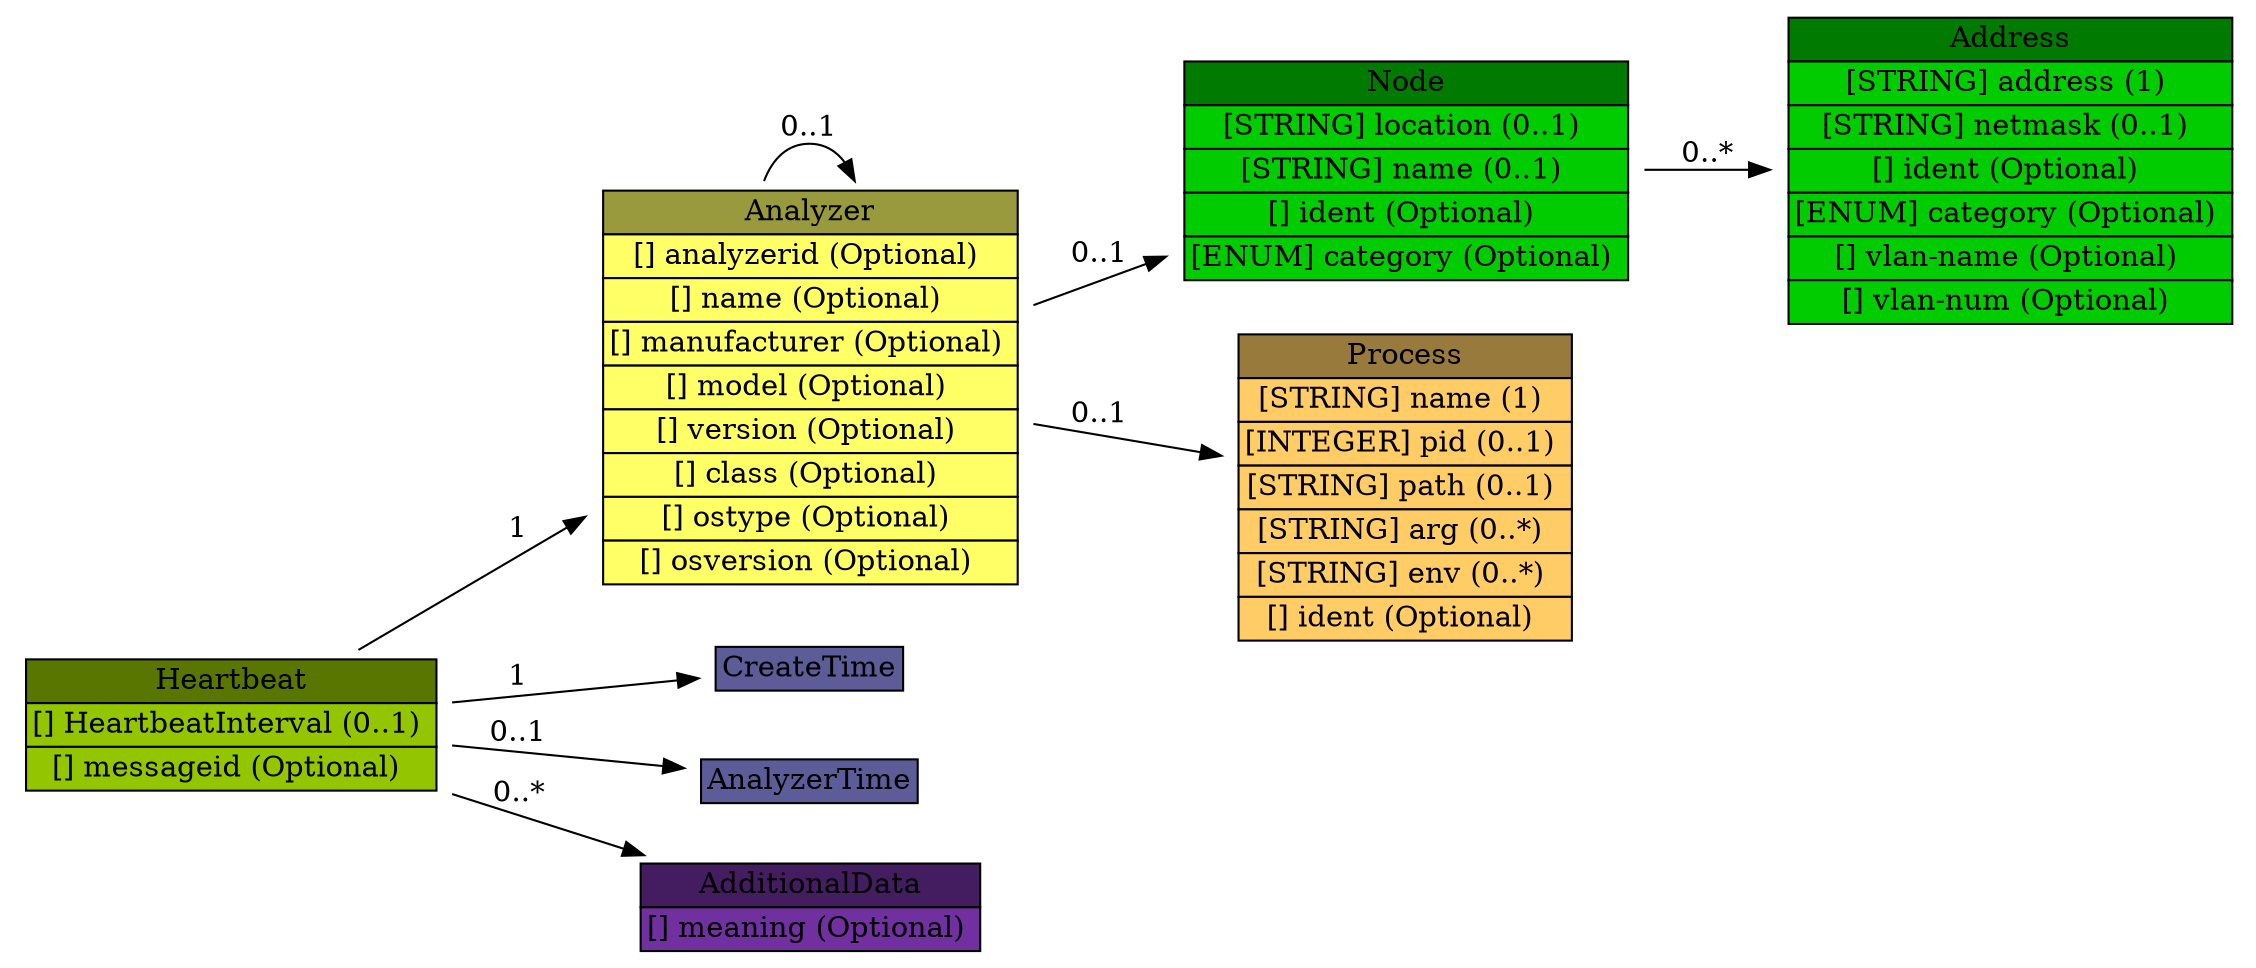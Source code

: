 digraph Heartbeat {
	graph [rankdir=LR];
	node [label="\N"];
	graph [bb="0,0,1050,415"];
	Heartbeat [label=<<table BORDER="0" CELLBORDER="1" CELLSPACING="0"> <tr > <td BGCOLOR="#597700" HREF="#" TITLE="Analyzers use Heartbeat messages to indicate their current status to managers. Heartbeats are intended to be sent in a regular period, say, every ten minutes or every hour. The receipt of a Heartbeat message from an analyzer indicates to the manager that the analyzer is up and running; lack of a Heartbeat message (or more likely, lack of some number of consecutive Heartbeat messages) indicates that the analyzer or its network connection has failed. ">Heartbeat</td> </tr>" %<tr><td BGCOLOR="#94C600" HREF="#" TITLE="The interval in seconds at which heartbeats are generated.">[] HeartbeatInterval (0..1) </td></tr>%<tr><td BGCOLOR="#94C600" HREF="#" TITLE="A unique identifier for the heartbeat; see Section 3.2.9.">[] messageid (Optional) </td></tr>%</table>>, shape=plaintext, pos="105,111", width="2.8889", height="0.95833"];
	Analyzer [label=<<table BORDER="0" CELLBORDER="1" CELLSPACING="0"> <tr > <td BGCOLOR="#99993d" HREF="#" TITLE="The Analyzer class identifies the analyzer from which the Alert or Heartbeat message originates. Only one analyzer may be encoded for each alert or heartbeat, and that MUST be the analyzer at which the alert or heartbeat originated. Although the IDMEF data model does not prevent the use of hierarchical intrusion detection systems (where alerts get relayed up the tree), it does not provide any way to record the identity of the &quot;relay&quot; analyzers along the path from the originating analyzer to the manager that ultimately receives the alert. ">Analyzer</td> </tr>" %<tr><td BGCOLOR="#FFFF66" HREF="#" TITLE="(but see below).  A unique identifier for the analyzer; see Section 3.2.9.">[] analyzerid (Optional) </td></tr>%<tr><td BGCOLOR="#FFFF66" HREF="#" TITLE="An explicit name for the analyzer that may be easier to understand than the analyzerid.">[] name (Optional) </td></tr>%<tr><td BGCOLOR="#FFFF66" HREF="#" TITLE="The manufacturer of the analyzer software and/or hardware.">[] manufacturer (Optional) </td></tr>%<tr><td BGCOLOR="#FFFF66" HREF="#" TITLE="The model name/number of the analyzer software and/or hardware.">[] model (Optional) </td></tr>%<tr><td BGCOLOR="#FFFF66" HREF="#" TITLE="The version number of the analyzer software and/or hardware.">[] version (Optional) </td></tr>%<tr><td BGCOLOR="#FFFF66" HREF="#" TITLE="The class of analyzer software and/or hardware.">[] class (Optional) </td></tr>%<tr><td BGCOLOR="#FFFF66" HREF="#" TITLE="Operating system name.  On POSIX 1003.1 compliant systems, this is the value returned in utsname.sysname by the uname() system call, or the output of the &quot;uname -s&quot; command.">[] ostype (Optional) </td></tr>%<tr><td BGCOLOR="#FFFF66" HREF="#" TITLE="Operating system version.  On POSIX 1003.1 compliant systems, this is the value returned in utsname.release by the uname() system call, or the output of the &quot;uname -r&quot; command.">[] osversion (Optional) </td></tr>%</table>>, shape=plaintext, pos="379,268", width="2.9167", height="2.625"];
	"Node" [label=<<table BORDER="0" CELLBORDER="1" CELLSPACING="0"> <tr > <td BGCOLOR="#007a00" HREF="#" TITLE="The Node class is used to identify hosts and other network devices (routers, switches, etc.). ">Node</td> </tr>" %<tr><td BGCOLOR="#00CC00" HREF="#" TITLE="The location of the equipment.">[STRING] location (0..1) </td></tr>%<tr><td BGCOLOR="#00CC00" HREF="#" TITLE="The name of the equipment.  This information MUST be provided if no Address information is given.">[STRING] name (0..1) </td></tr>%<tr><td BGCOLOR="#00CC00" HREF="#" TITLE="A unique identifier for the node; see Section 3.2.9.">[] ident (Optional) </td></tr>%<tr><td BGCOLOR="#00CC00" HREF="#" TITLE="The &quot;domain&quot; from which the name information was obtained, if relevant.  The permitted values for this attribute are shown in the table below.  The default value is &quot;unknown&quot;. (See also Section 10 for extensions to the table.)">[ENUM] category (Optional) </td></tr>%</table>>, shape=plaintext, pos="658,341", width="3.0278", height="1.5139"];
	Address [label=<<table BORDER="0" CELLBORDER="1" CELLSPACING="0"> <tr > <td BGCOLOR="#007a00" HREF="#" TITLE="The Address class is used to represent network, hardware, and application addresses. ">Address</td> </tr>" %<tr><td BGCOLOR="#00CC00" HREF="#" TITLE="The address information.  The format of this data is governed by the category attribute.">[STRING] address (1) </td></tr>%<tr><td BGCOLOR="#00CC00" HREF="#" TITLE="The network mask for the address, if appropriate.">[STRING] netmask (0..1) </td></tr>%<tr><td BGCOLOR="#00CC00" HREF="#" TITLE="A unique identifier for the address; see Section 3.2.9.">[] ident (Optional) </td></tr>%<tr><td BGCOLOR="#00CC00" HREF="#" TITLE="The type of address represented.  The permitted values for this attribute are shown below.  The default value is &quot;unknown&quot;.  (See also Section 10.)">[ENUM] category (Optional) </td></tr>%<tr><td BGCOLOR="#00CC00" HREF="#" TITLE="The name of the Virtual LAN to which the address belongs.">[] vlan-name (Optional) </td></tr>%<tr><td BGCOLOR="#00CC00" HREF="#" TITLE="The number of the Virtual LAN to which the address belongs.">[] vlan-num (Optional) </td></tr>%</table>>, shape=plaintext, pos="940,341", width="3.0278", height="2.0694"];
	Process [label=<<table BORDER="0" CELLBORDER="1" CELLSPACING="0"> <tr > <td BGCOLOR="#997a3d" HREF="#" TITLE="The Process class is used to describe processes being executed on sources, targets, and analyzers. ">Process</td> </tr>" %<tr><td BGCOLOR="#FFCC66" HREF="#" TITLE="The name of the program being executed. This is a short name; path and argument information are provided elsewhere.">[STRING] name (1) </td></tr>%<tr><td BGCOLOR="#FFCC66" HREF="#" TITLE="The process identifier of the process.">[INTEGER] pid (0..1) </td></tr>%<tr><td BGCOLOR="#FFCC66" HREF="#" TITLE="The full path of the program being executed.">[STRING] path (0..1) </td></tr>%<tr><td BGCOLOR="#FFCC66" HREF="#" TITLE="A command-line argument to the program. Multiple arguments may be specified (they are assumed to have occurred in the same order they are provided) with multiple uses of arg.">[STRING] arg (0..*) </td></tr>%<tr><td BGCOLOR="#FFCC66" HREF="#" TITLE="An environment string associated with the process; generally of the format &quot;VARIABLE=value&quot;.  Multiple environment strings may be specified with multiple uses of env.">[STRING] env (0..*) </td></tr>%<tr><td BGCOLOR="#FFCC66" HREF="#" TITLE="A unique identifier for the process; see Section 3.2.9.">[] ident (Optional) </td></tr>%</table>>, shape=plaintext, pos="658,195", width="2.3611", height="2.0694"];
	CreateTime [label=<<table BORDER="0" CELLBORDER="1" CELLSPACING="0"> <tr > <td BGCOLOR="#5c5c99" HREF="#" TITLE="The CreateTime class is used to indicate the date and time the alert or heartbeat was created by the analyzer. ">CreateTime</td> </tr>" %</table>>, shape=plaintext, pos="379,138", width="1.4167", height="0.5"];
	AnalyzerTime [label=<<table BORDER="0" CELLBORDER="1" CELLSPACING="0"> <tr > <td BGCOLOR="#5c5c99" HREF="#" TITLE="The AnalyzerTime class is used to indicate the current date and time on the analyzer. Its values should be filled in as late as possible in the message transmission process, ideally immediately before placing the message &quot;on the wire&quot;. ">AnalyzerTime</td> </tr>" %</table>>, shape=plaintext, pos="379,84", width="1.6389", height="0.5"];
	AdditionalData [label=<<table BORDER="0" CELLBORDER="1" CELLSPACING="0"> <tr > <td BGCOLOR="#431d60" HREF="#" TITLE="The AdditionalData class is used to provide information that cannot be represented by the data model. AdditionalData can be used to provide atomic data (integers, strings, etc.) in cases where only small amounts of additional information need to be sent; it can also be used to extend the data model and the DTD to support the transmission of complex data (such as packet headers). Detailed instructions for extending the data model and the DTD are provided in Section 5. ">AdditionalData</td> </tr>" %<tr><td BGCOLOR="#7030A0" HREF="#" TITLE="A string describing the meaning of the element content. These values will be vendor/implementation dependent; the method for ensuring that managers understand the strings sent by analyzers is outside the scope of this specification.  A list of acceptable meaning keywords is not within the scope of the document, although later versions may undertake to establish such a list.">[] meaning (Optional) </td></tr>%</table>>, shape=plaintext, pos="379,24", width="2.4444", height="0.68056"];
	"Node" -> Address [label="0..*", pos="e,830.46,341 767.84,341 785.03,341 802.87,341 820.28,341", lp="799,349.5"];
	Analyzer -> "Node" [label="0..1", pos="e,548.36,312.31 484.08,295.49 501.89,300.15 520.49,305.02 538.63,309.77", lp="516,315.5"];
	Analyzer -> Process [label="0..1", pos="e,572.09,217.48 484.08,240.51 509.72,233.8 537.01,226.66 562.19,220.07", lp="516,242.5"];
	Analyzer -> Analyzer [label="0..1", pos="e,400.61,362.37 357.39,362.37 361.44,373.07 368.64,380 379,380 386.12,380 391.75,376.72 395.89,371.2", lp="379,388.5"];
	Heartbeat -> Analyzer [label=1, pos="e,273.8,207.72 164.45,145.07 193.91,161.94 230.49,182.91 265.06,202.71", lp="242,203.5"];
	Heartbeat -> CreateTime [label=1, pos="e,327.17,132.89 209.76,121.32 246.02,124.9 285.48,128.78 317.17,131.91", lp="242,134.5"];
	Heartbeat -> AnalyzerTime [label="0..1", pos="e,319.91,89.823 209.76,100.68 243.29,97.373 279.54,93.8 309.87,90.812", lp="242,107.5"];
	Heartbeat -> AdditionalData [label="0..*", pos="e,302.43,48.019 209.55,77.508 230.87,70.702 253.15,63.607 274,57 280.04,55.087 286.27,53.116 292.55,51.135", lp="242,79.5"];
}
